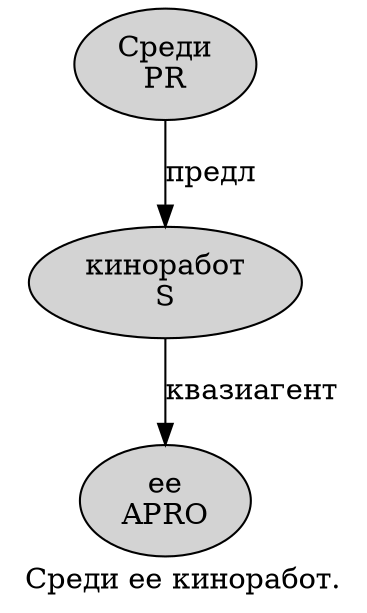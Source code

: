 digraph SENTENCE_73 {
	graph [label="Среди ее киноработ."]
	node [style=filled]
		0 [label="Среди
PR" color="" fillcolor=lightgray penwidth=1 shape=ellipse]
		1 [label="ее
APRO" color="" fillcolor=lightgray penwidth=1 shape=ellipse]
		2 [label="киноработ
S" color="" fillcolor=lightgray penwidth=1 shape=ellipse]
			0 -> 2 [label="предл"]
			2 -> 1 [label="квазиагент"]
}
